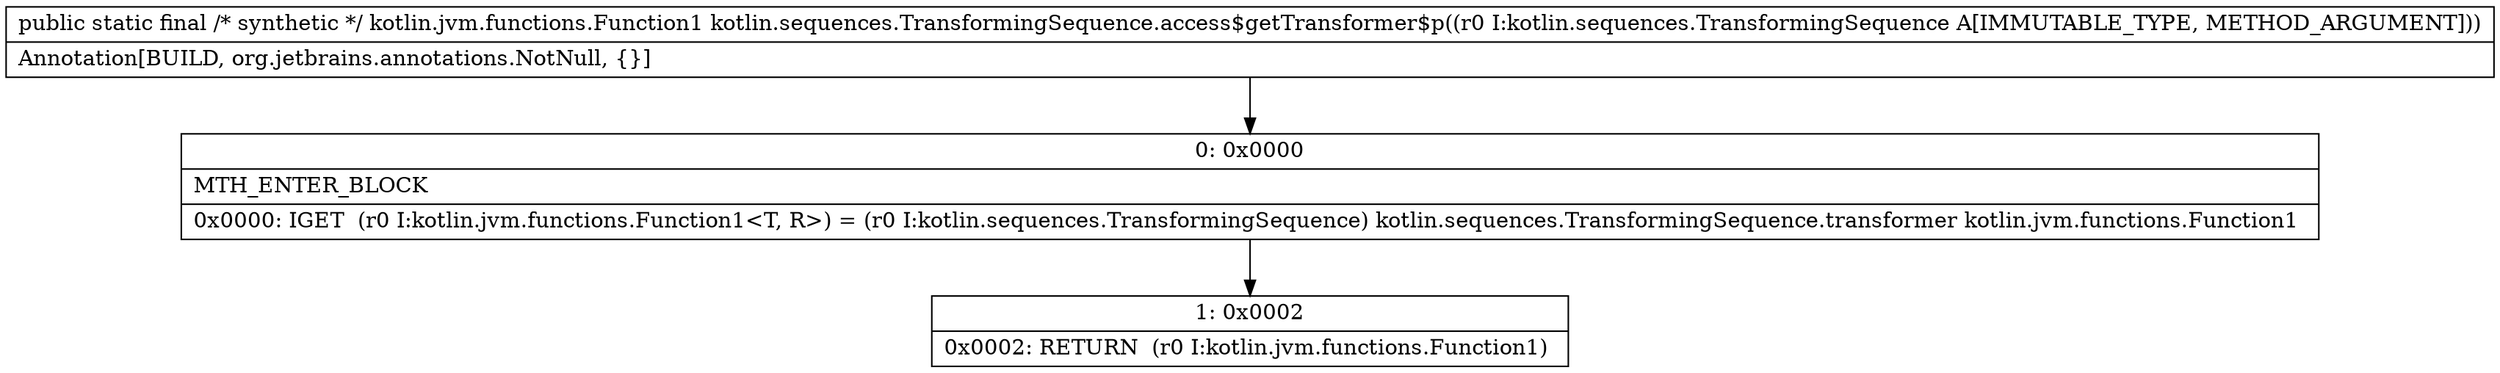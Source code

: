 digraph "CFG forkotlin.sequences.TransformingSequence.access$getTransformer$p(Lkotlin\/sequences\/TransformingSequence;)Lkotlin\/jvm\/functions\/Function1;" {
Node_0 [shape=record,label="{0\:\ 0x0000|MTH_ENTER_BLOCK\l|0x0000: IGET  (r0 I:kotlin.jvm.functions.Function1\<T, R\>) = (r0 I:kotlin.sequences.TransformingSequence) kotlin.sequences.TransformingSequence.transformer kotlin.jvm.functions.Function1 \l}"];
Node_1 [shape=record,label="{1\:\ 0x0002|0x0002: RETURN  (r0 I:kotlin.jvm.functions.Function1) \l}"];
MethodNode[shape=record,label="{public static final \/* synthetic *\/ kotlin.jvm.functions.Function1 kotlin.sequences.TransformingSequence.access$getTransformer$p((r0 I:kotlin.sequences.TransformingSequence A[IMMUTABLE_TYPE, METHOD_ARGUMENT]))  | Annotation[BUILD, org.jetbrains.annotations.NotNull, \{\}]\l}"];
MethodNode -> Node_0;
Node_0 -> Node_1;
}

